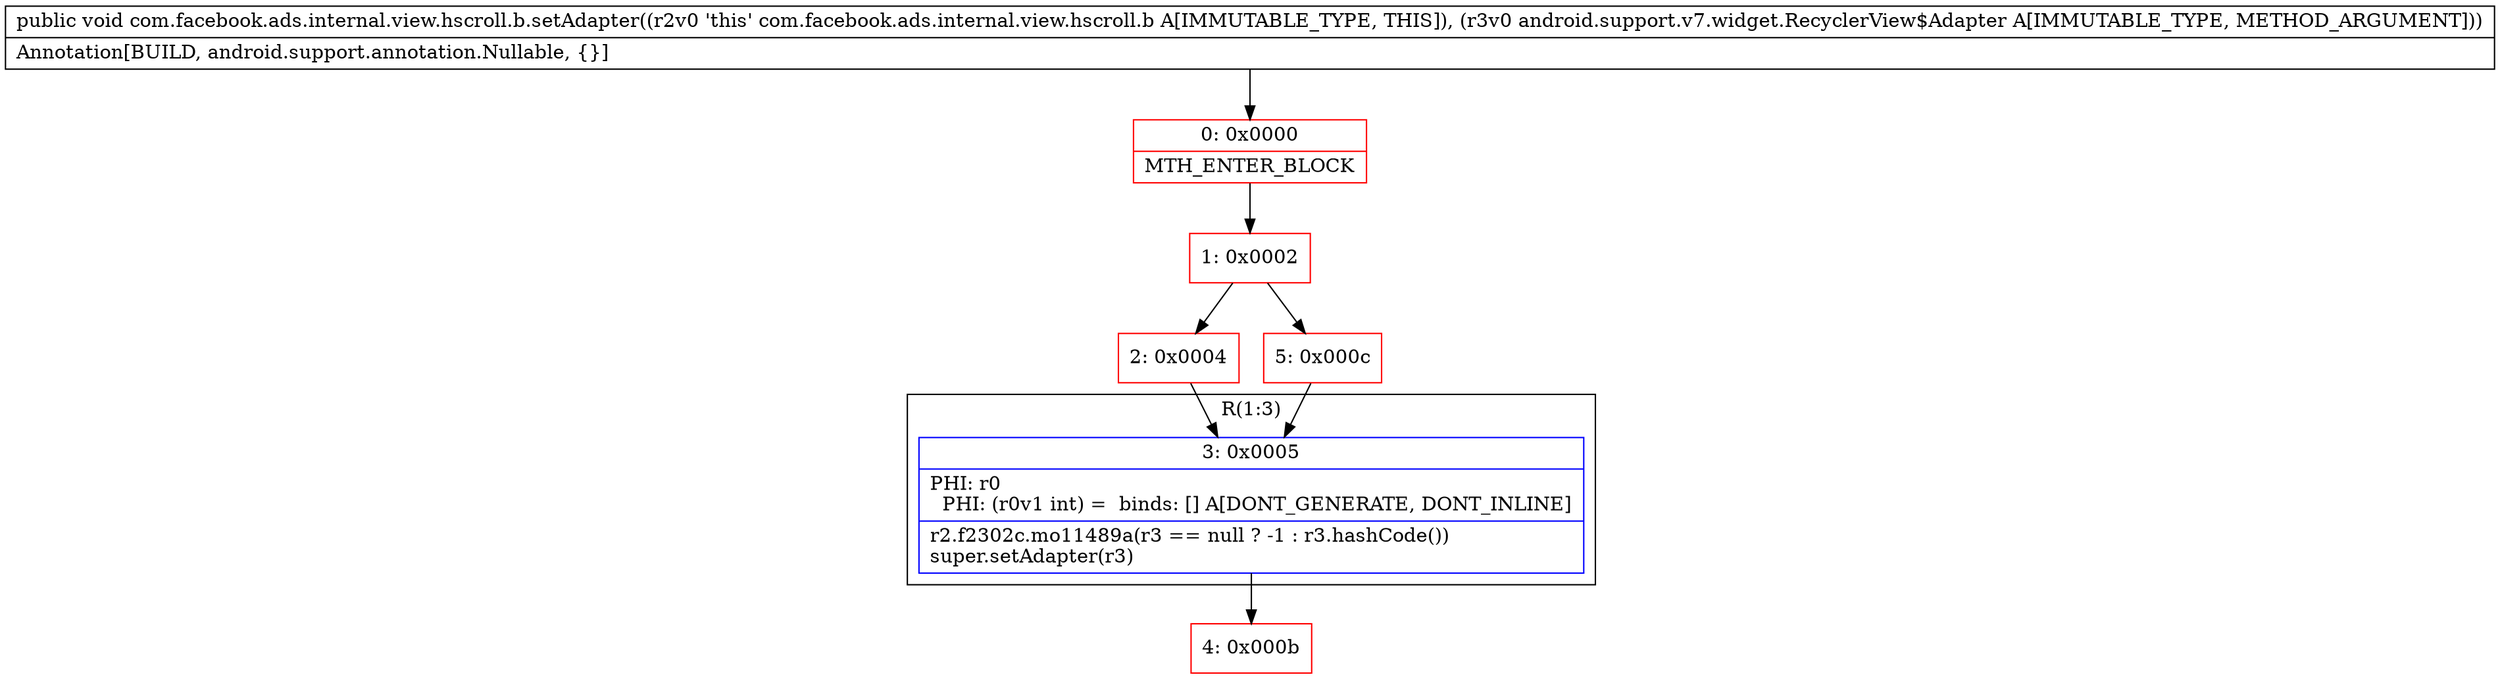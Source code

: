 digraph "CFG forcom.facebook.ads.internal.view.hscroll.b.setAdapter(Landroid\/support\/v7\/widget\/RecyclerView$Adapter;)V" {
subgraph cluster_Region_1495391785 {
label = "R(1:3)";
node [shape=record,color=blue];
Node_3 [shape=record,label="{3\:\ 0x0005|PHI: r0 \l  PHI: (r0v1 int) =  binds: [] A[DONT_GENERATE, DONT_INLINE]\l|r2.f2302c.mo11489a(r3 == null ? \-1 : r3.hashCode())\lsuper.setAdapter(r3)\l}"];
}
Node_0 [shape=record,color=red,label="{0\:\ 0x0000|MTH_ENTER_BLOCK\l}"];
Node_1 [shape=record,color=red,label="{1\:\ 0x0002}"];
Node_2 [shape=record,color=red,label="{2\:\ 0x0004}"];
Node_4 [shape=record,color=red,label="{4\:\ 0x000b}"];
Node_5 [shape=record,color=red,label="{5\:\ 0x000c}"];
MethodNode[shape=record,label="{public void com.facebook.ads.internal.view.hscroll.b.setAdapter((r2v0 'this' com.facebook.ads.internal.view.hscroll.b A[IMMUTABLE_TYPE, THIS]), (r3v0 android.support.v7.widget.RecyclerView$Adapter A[IMMUTABLE_TYPE, METHOD_ARGUMENT]))  | Annotation[BUILD, android.support.annotation.Nullable, \{\}]\l}"];
MethodNode -> Node_0;
Node_3 -> Node_4;
Node_0 -> Node_1;
Node_1 -> Node_2;
Node_1 -> Node_5;
Node_2 -> Node_3;
Node_5 -> Node_3;
}

